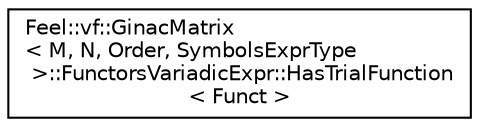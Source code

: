 digraph "Graphical Class Hierarchy"
{
 // LATEX_PDF_SIZE
  edge [fontname="Helvetica",fontsize="10",labelfontname="Helvetica",labelfontsize="10"];
  node [fontname="Helvetica",fontsize="10",shape=record];
  rankdir="LR";
  Node0 [label="Feel::vf::GinacMatrix\l\< M, N, Order, SymbolsExprType\l \>::FunctorsVariadicExpr::HasTrialFunction\l\< Funct \>",height=0.2,width=0.4,color="black", fillcolor="white", style="filled",URL="$structFeel_1_1vf_1_1GinacMatrix_1_1FunctorsVariadicExpr_1_1HasTrialFunction.html",tooltip=" "];
}
